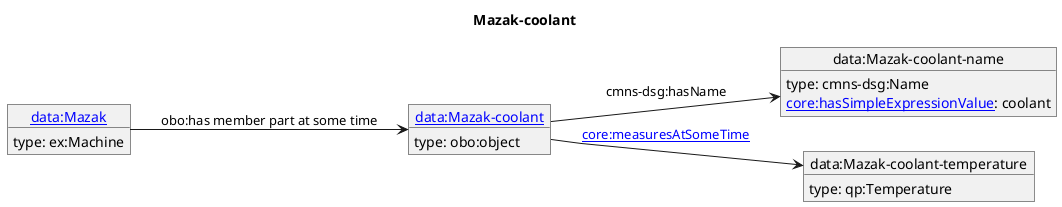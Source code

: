 @startuml
skinparam linetype polyline
left to right direction
title Mazak-coolant
object "[[./Mazak-coolant.html data:Mazak-coolant]]" as o1 {
 type: obo:object 
}
object "data:Mazak-coolant-name" as o2 {
 type: cmns-dsg:Name 
}
object "data:Mazak-coolant-temperature" as o3 {
 type: qp:Temperature 
}
object "[[./Mazak.html data:Mazak]]" as o4 {
 type: ex:Machine 
}
o1 --> o2 : cmns-dsg:hasName
o2 : [[https://spec.industrialontologies.org/ontology/core/Core/hasSimpleExpressionValue core:hasSimpleExpressionValue]]: coolant
o1 --> o3 : [[https://spec.industrialontologies.org/ontology/core/Core/measuresAtSomeTime core:measuresAtSomeTime]]
o4 --> o1 : obo:has member part at some time
@enduml
